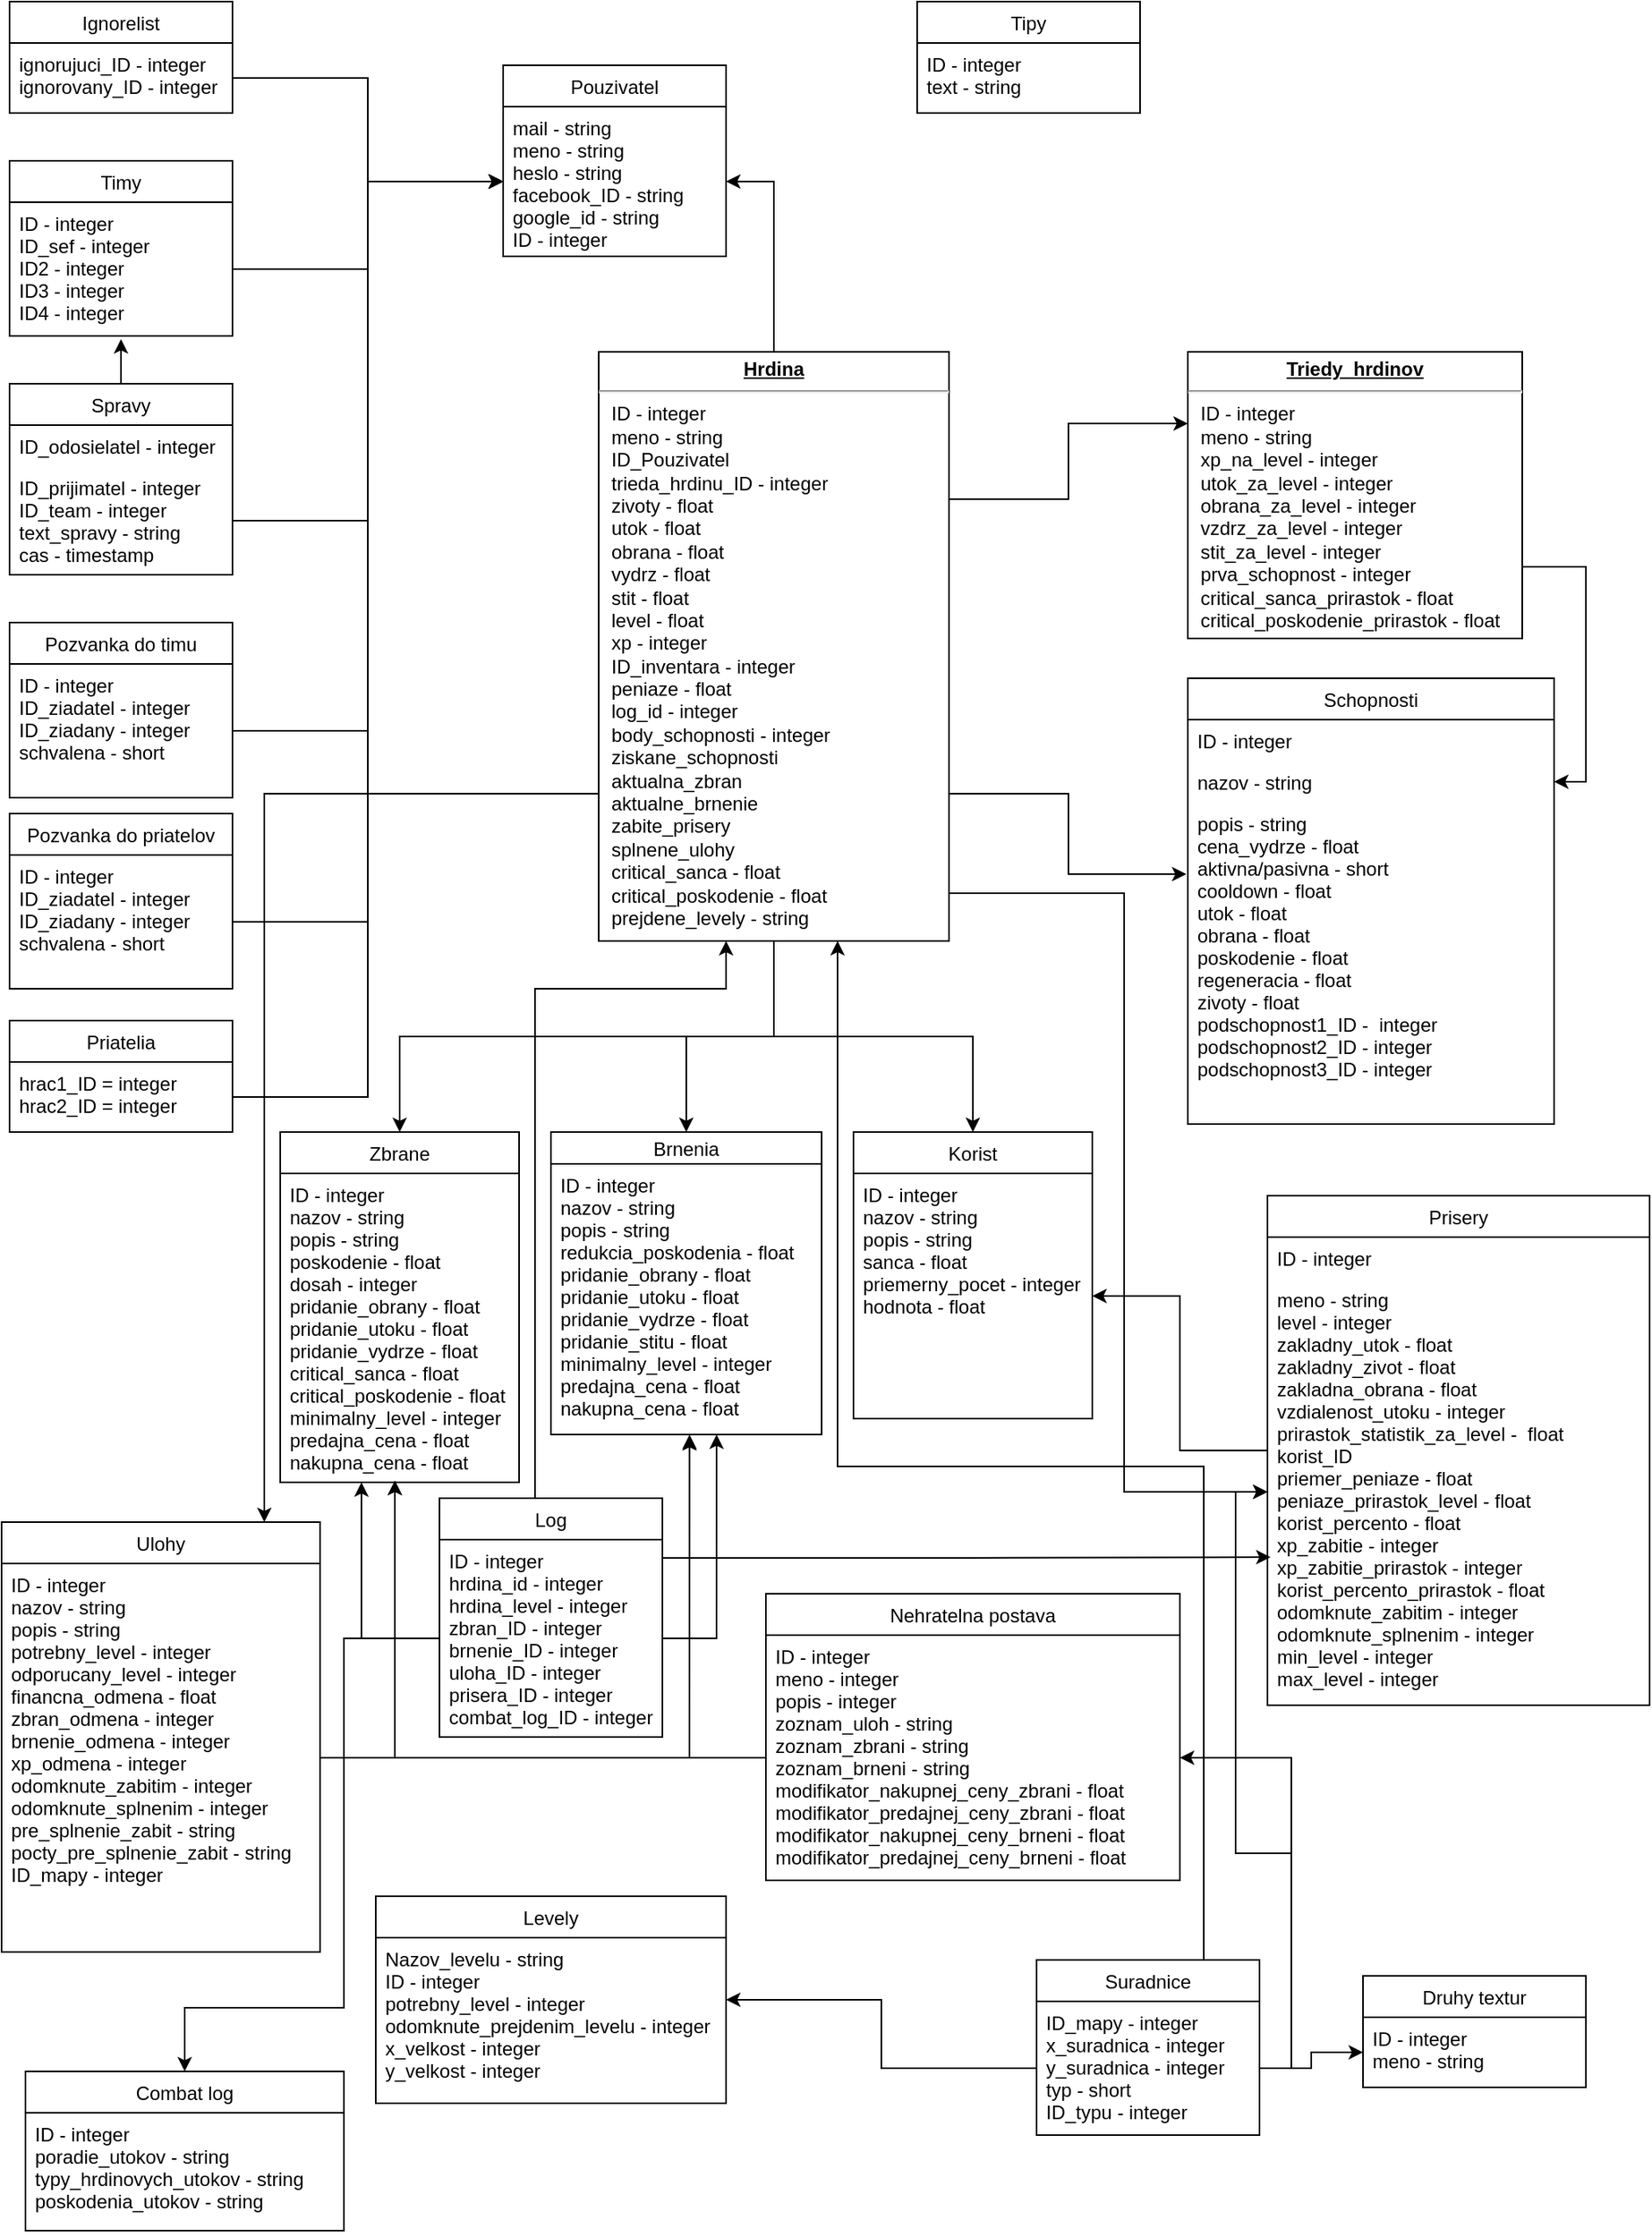 <mxfile version="14.6.0" type="device"><diagram name="Page-1" id="a7904f86-f2b4-8e86-fa97-74104820619b"><mxGraphModel dx="1422" dy="1613" grid="1" gridSize="10" guides="1" tooltips="1" connect="1" arrows="1" fold="1" page="1" pageScale="1" pageWidth="1100" pageHeight="850" background="#ffffff" math="0" shadow="0"><root><mxCell id="0"/><mxCell id="1" parent="0"/><mxCell id="cBdZ77Z63WcLvbUeJsqt-25" style="edgeStyle=orthogonalEdgeStyle;rounded=0;orthogonalLoop=1;jettySize=auto;html=1;exitX=1;exitY=0.75;exitDx=0;exitDy=0;entryX=1;entryY=0.5;entryDx=0;entryDy=0;" edge="1" parent="1" source="24794b860abc3c2d-22" target="AZQkYkP0Tyv_SYuR7T4m-23"><mxGeometry relative="1" as="geometry"/></mxCell><mxCell id="24794b860abc3c2d-22" value="&lt;p style=&quot;margin: 0px ; margin-top: 4px ; text-align: center ; text-decoration: underline&quot;&gt;&lt;b&gt;Triedy_hrdinov&lt;/b&gt;&lt;/p&gt;&lt;hr&gt;&lt;p style=&quot;margin: 0px ; margin-left: 8px&quot;&gt;ID - integer&lt;/p&gt;&lt;p style=&quot;margin: 0px ; margin-left: 8px&quot;&gt;meno - string&lt;/p&gt;&lt;p style=&quot;margin: 0px ; margin-left: 8px&quot;&gt;xp_na_level - integer&lt;/p&gt;&lt;p style=&quot;margin: 0px ; margin-left: 8px&quot;&gt;utok_za_level - integer&lt;/p&gt;&lt;p style=&quot;margin: 0px ; margin-left: 8px&quot;&gt;obrana_za_level - integer&lt;/p&gt;&lt;p style=&quot;margin: 0px ; margin-left: 8px&quot;&gt;vzdrz_za_level - integer&lt;/p&gt;&lt;p style=&quot;margin: 0px ; margin-left: 8px&quot;&gt;stit_za_level - integer&lt;/p&gt;&lt;p style=&quot;margin: 0px ; margin-left: 8px&quot;&gt;prva_schopnost - integer&lt;/p&gt;&lt;p style=&quot;margin: 0px ; margin-left: 8px&quot;&gt;critical_sanca_prirastok - float&lt;/p&gt;&lt;p style=&quot;margin: 0px ; margin-left: 8px&quot;&gt;critical_poskodenie_prirastok - float&lt;br&gt;&lt;/p&gt;" style="verticalAlign=top;align=left;overflow=fill;fontSize=12;fontFamily=Helvetica;html=1;rounded=0;shadow=0;comic=0;labelBackgroundColor=none;strokeWidth=1" parent="1" vertex="1"><mxGeometry x="760" width="210" height="180" as="geometry"/></mxCell><mxCell id="cBdZ77Z63WcLvbUeJsqt-4" style="edgeStyle=orthogonalEdgeStyle;rounded=0;orthogonalLoop=1;jettySize=auto;html=1;exitX=0.5;exitY=0;exitDx=0;exitDy=0;" edge="1" parent="1" source="24794b860abc3c2d-29" target="AZQkYkP0Tyv_SYuR7T4m-10"><mxGeometry relative="1" as="geometry"/></mxCell><mxCell id="cBdZ77Z63WcLvbUeJsqt-23" style="edgeStyle=orthogonalEdgeStyle;rounded=0;orthogonalLoop=1;jettySize=auto;html=1;exitX=1;exitY=0.25;exitDx=0;exitDy=0;entryX=0;entryY=0.25;entryDx=0;entryDy=0;" edge="1" parent="1" source="24794b860abc3c2d-29" target="24794b860abc3c2d-22"><mxGeometry relative="1" as="geometry"/></mxCell><mxCell id="cBdZ77Z63WcLvbUeJsqt-26" style="edgeStyle=orthogonalEdgeStyle;rounded=0;orthogonalLoop=1;jettySize=auto;html=1;exitX=1;exitY=0.75;exitDx=0;exitDy=0;entryX=-0.004;entryY=0.223;entryDx=0;entryDy=0;entryPerimeter=0;" edge="1" parent="1" source="24794b860abc3c2d-29" target="AZQkYkP0Tyv_SYuR7T4m-24"><mxGeometry relative="1" as="geometry"/></mxCell><mxCell id="cBdZ77Z63WcLvbUeJsqt-30" style="edgeStyle=orthogonalEdgeStyle;rounded=0;orthogonalLoop=1;jettySize=auto;html=1;exitX=0.5;exitY=1;exitDx=0;exitDy=0;entryX=0.5;entryY=0;entryDx=0;entryDy=0;" edge="1" parent="1" source="24794b860abc3c2d-29" target="AZQkYkP0Tyv_SYuR7T4m-29"><mxGeometry relative="1" as="geometry"/></mxCell><mxCell id="cBdZ77Z63WcLvbUeJsqt-31" style="edgeStyle=orthogonalEdgeStyle;rounded=0;orthogonalLoop=1;jettySize=auto;html=1;exitX=0.5;exitY=1;exitDx=0;exitDy=0;" edge="1" parent="1" source="24794b860abc3c2d-29" target="AZQkYkP0Tyv_SYuR7T4m-41"><mxGeometry relative="1" as="geometry"/></mxCell><mxCell id="cBdZ77Z63WcLvbUeJsqt-32" style="edgeStyle=orthogonalEdgeStyle;rounded=0;orthogonalLoop=1;jettySize=auto;html=1;exitX=0.5;exitY=1;exitDx=0;exitDy=0;entryX=0.5;entryY=0;entryDx=0;entryDy=0;" edge="1" parent="1" source="24794b860abc3c2d-29" target="AZQkYkP0Tyv_SYuR7T4m-45"><mxGeometry relative="1" as="geometry"/></mxCell><mxCell id="cBdZ77Z63WcLvbUeJsqt-33" style="edgeStyle=orthogonalEdgeStyle;rounded=0;orthogonalLoop=1;jettySize=auto;html=1;exitX=1;exitY=1;exitDx=0;exitDy=0;" edge="1" parent="1" source="24794b860abc3c2d-29" target="AZQkYkP0Tyv_SYuR7T4m-27"><mxGeometry relative="1" as="geometry"><Array as="points"><mxPoint x="610" y="340"/><mxPoint x="720" y="340"/><mxPoint x="720" y="716"/></Array></mxGeometry></mxCell><mxCell id="cBdZ77Z63WcLvbUeJsqt-43" style="edgeStyle=orthogonalEdgeStyle;rounded=0;orthogonalLoop=1;jettySize=auto;html=1;exitX=0;exitY=0.75;exitDx=0;exitDy=0;" edge="1" parent="1" source="24794b860abc3c2d-29" target="AZQkYkP0Tyv_SYuR7T4m-37"><mxGeometry relative="1" as="geometry"><Array as="points"><mxPoint x="180" y="278"/></Array></mxGeometry></mxCell><mxCell id="24794b860abc3c2d-29" value="&lt;p style=&quot;margin: 0px ; margin-top: 4px ; text-align: center ; text-decoration: underline&quot;&gt;&lt;b&gt;Hrdina&lt;/b&gt;&lt;/p&gt;&lt;hr&gt;&lt;p style=&quot;margin: 0px ; margin-left: 8px&quot;&gt;ID - integer&amp;nbsp;&lt;/p&gt;&lt;p style=&quot;margin: 0px ; margin-left: 8px&quot;&gt;meno - string&lt;/p&gt;&lt;p style=&quot;margin: 0px ; margin-left: 8px&quot;&gt;ID_Pouzivatel&lt;/p&gt;&lt;p style=&quot;margin: 0px ; margin-left: 8px&quot;&gt;trieda_hrdinu_ID - integer&lt;/p&gt;&lt;p style=&quot;margin: 0px ; margin-left: 8px&quot;&gt;zivoty - float&lt;/p&gt;&lt;p style=&quot;margin: 0px ; margin-left: 8px&quot;&gt;utok - float&lt;/p&gt;&lt;p style=&quot;margin: 0px ; margin-left: 8px&quot;&gt;obrana - float&lt;/p&gt;&lt;p style=&quot;margin: 0px ; margin-left: 8px&quot;&gt;vydrz - float&lt;/p&gt;&lt;p style=&quot;margin: 0px ; margin-left: 8px&quot;&gt;stit - float&lt;/p&gt;&lt;p style=&quot;margin: 0px ; margin-left: 8px&quot;&gt;level - float&lt;/p&gt;&lt;p style=&quot;margin: 0px ; margin-left: 8px&quot;&gt;xp - integer&lt;/p&gt;&lt;p style=&quot;margin: 0px ; margin-left: 8px&quot;&gt;ID_inventara - integer&lt;/p&gt;&lt;p style=&quot;margin: 0px ; margin-left: 8px&quot;&gt;peniaze - float&lt;/p&gt;&lt;p style=&quot;margin: 0px ; margin-left: 8px&quot;&gt;&lt;span&gt;log_id - integer&lt;/span&gt;&lt;/p&gt;&lt;p style=&quot;margin: 0px ; margin-left: 8px&quot;&gt;&lt;span&gt;body_schopnosti - integer&lt;/span&gt;&lt;/p&gt;&lt;p style=&quot;margin: 0px ; margin-left: 8px&quot;&gt;&lt;span&gt;ziskane_schopnosti&lt;/span&gt;&lt;/p&gt;&lt;p style=&quot;margin: 0px ; margin-left: 8px&quot;&gt;&lt;span&gt;aktualna_zbran&lt;/span&gt;&lt;/p&gt;&lt;p style=&quot;margin: 0px ; margin-left: 8px&quot;&gt;&lt;span&gt;aktualne_brnenie&lt;/span&gt;&lt;/p&gt;&lt;p style=&quot;margin: 0px ; margin-left: 8px&quot;&gt;&lt;span&gt;zabite_prisery&lt;br&gt;&lt;/span&gt;&lt;/p&gt;&lt;p style=&quot;margin: 0px ; margin-left: 8px&quot;&gt;splnene_ulohy&lt;br&gt;&lt;/p&gt;&lt;p style=&quot;margin: 0px ; margin-left: 8px&quot;&gt;critical_sanca - float&lt;/p&gt;&lt;p style=&quot;margin: 0px ; margin-left: 8px&quot;&gt;critical_poskodenie - float&lt;/p&gt;&lt;p style=&quot;margin: 0px ; margin-left: 8px&quot;&gt;prejdene_levely - string&lt;/p&gt;&lt;p style=&quot;margin: 0px ; margin-left: 8px&quot;&gt;&lt;br&gt;&lt;/p&gt;" style="verticalAlign=top;align=left;overflow=fill;fontSize=12;fontFamily=Helvetica;html=1;rounded=0;shadow=0;comic=0;labelBackgroundColor=none;strokeWidth=1" parent="1" vertex="1"><mxGeometry x="390" width="220" height="370" as="geometry"/></mxCell><mxCell id="AZQkYkP0Tyv_SYuR7T4m-9" value="Pouzivatel" style="swimlane;fontStyle=0;childLayout=stackLayout;horizontal=1;startSize=26;fillColor=none;horizontalStack=0;resizeParent=1;resizeParentMax=0;resizeLast=0;collapsible=1;marginBottom=0;" parent="1" vertex="1"><mxGeometry x="330" y="-180" width="140" height="120" as="geometry"><mxRectangle x="870" y="40" width="90" height="26" as="alternateBounds"/></mxGeometry></mxCell><mxCell id="AZQkYkP0Tyv_SYuR7T4m-10" value="mail - string&#xA;meno - string &#xA;heslo - string&#xA;facebook_ID - string&#xA;google_id - string&#xA;ID - integer&#xA;&#xA;" style="text;strokeColor=none;fillColor=none;align=left;verticalAlign=top;spacingLeft=4;spacingRight=4;overflow=hidden;rotatable=0;points=[[0,0.5],[1,0.5]];portConstraint=eastwest;" parent="AZQkYkP0Tyv_SYuR7T4m-9" vertex="1"><mxGeometry y="26" width="140" height="94" as="geometry"/></mxCell><mxCell id="AZQkYkP0Tyv_SYuR7T4m-17" value="Priatelia" style="swimlane;fontStyle=0;childLayout=stackLayout;horizontal=1;startSize=26;fillColor=none;horizontalStack=0;resizeParent=1;resizeParentMax=0;resizeLast=0;collapsible=1;marginBottom=0;" parent="1" vertex="1"><mxGeometry x="20" y="420" width="140" height="70" as="geometry"/></mxCell><mxCell id="AZQkYkP0Tyv_SYuR7T4m-18" value="hrac1_ID = integer&#xA;hrac2_ID = integer" style="text;strokeColor=none;fillColor=none;align=left;verticalAlign=top;spacingLeft=4;spacingRight=4;overflow=hidden;rotatable=0;points=[[0,0.5],[1,0.5]];portConstraint=eastwest;" parent="AZQkYkP0Tyv_SYuR7T4m-17" vertex="1"><mxGeometry y="26" width="140" height="44" as="geometry"/></mxCell><mxCell id="AZQkYkP0Tyv_SYuR7T4m-21" value="Schopnosti" style="swimlane;fontStyle=0;childLayout=stackLayout;horizontal=1;startSize=26;fillColor=none;horizontalStack=0;resizeParent=1;resizeParentMax=0;resizeLast=0;collapsible=1;marginBottom=0;" parent="1" vertex="1"><mxGeometry x="760" y="205" width="230" height="280" as="geometry"/></mxCell><mxCell id="AZQkYkP0Tyv_SYuR7T4m-22" value="ID - integer" style="text;strokeColor=none;fillColor=none;align=left;verticalAlign=top;spacingLeft=4;spacingRight=4;overflow=hidden;rotatable=0;points=[[0,0.5],[1,0.5]];portConstraint=eastwest;" parent="AZQkYkP0Tyv_SYuR7T4m-21" vertex="1"><mxGeometry y="26" width="230" height="26" as="geometry"/></mxCell><mxCell id="AZQkYkP0Tyv_SYuR7T4m-23" value="nazov - string" style="text;strokeColor=none;fillColor=none;align=left;verticalAlign=top;spacingLeft=4;spacingRight=4;overflow=hidden;rotatable=0;points=[[0,0.5],[1,0.5]];portConstraint=eastwest;" parent="AZQkYkP0Tyv_SYuR7T4m-21" vertex="1"><mxGeometry y="52" width="230" height="26" as="geometry"/></mxCell><mxCell id="AZQkYkP0Tyv_SYuR7T4m-24" value="popis - string&#xA;cena_vydrze - float&#xA;aktivna/pasivna - short&#xA;cooldown - float&#xA;utok - float&#xA;obrana - float&#xA;poskodenie - float&#xA;regeneracia - float&#xA;zivoty - float &#xA;podschopnost1_ID -  integer&#xA;podschopnost2_ID - integer&#xA;podschopnost3_ID - integer&#xA;&#xA;" style="text;strokeColor=none;fillColor=none;align=left;verticalAlign=top;spacingLeft=4;spacingRight=4;overflow=hidden;rotatable=0;points=[[0,0.5],[1,0.5]];portConstraint=eastwest;" parent="AZQkYkP0Tyv_SYuR7T4m-21" vertex="1"><mxGeometry y="78" width="230" height="202" as="geometry"/></mxCell><mxCell id="AZQkYkP0Tyv_SYuR7T4m-25" value="Prisery" style="swimlane;fontStyle=0;childLayout=stackLayout;horizontal=1;startSize=26;fillColor=none;horizontalStack=0;resizeParent=1;resizeParentMax=0;resizeLast=0;collapsible=1;marginBottom=0;" parent="1" vertex="1"><mxGeometry x="810" y="530" width="240" height="320" as="geometry"/></mxCell><mxCell id="AZQkYkP0Tyv_SYuR7T4m-26" value="ID - integer" style="text;strokeColor=none;fillColor=none;align=left;verticalAlign=top;spacingLeft=4;spacingRight=4;overflow=hidden;rotatable=0;points=[[0,0.5],[1,0.5]];portConstraint=eastwest;" parent="AZQkYkP0Tyv_SYuR7T4m-25" vertex="1"><mxGeometry y="26" width="240" height="26" as="geometry"/></mxCell><mxCell id="AZQkYkP0Tyv_SYuR7T4m-27" value="meno - string &#xA;level - integer&#xA;zakladny_utok - float&#xA;zakladny_zivot - float&#xA;zakladna_obrana - float&#xA;vzdialenost_utoku - integer&#xA;prirastok_statistik_za_level -  float&#xA;korist_ID&#xA;priemer_peniaze - float&#xA;peniaze_prirastok_level - float&#xA;korist_percento - float &#xA;xp_zabitie - integer&#xA;xp_zabitie_prirastok - integer&#xA;korist_percento_prirastok - float&#xA;odomknute_zabitim - integer&#xA;odomknute_splnenim - integer&#xA;min_level - integer&#xA;max_level - integer&#xA;&#xA;" style="text;strokeColor=none;fillColor=none;align=left;verticalAlign=top;spacingLeft=4;spacingRight=4;overflow=hidden;rotatable=0;points=[[0,0.5],[1,0.5]];portConstraint=eastwest;" parent="AZQkYkP0Tyv_SYuR7T4m-25" vertex="1"><mxGeometry y="52" width="240" height="268" as="geometry"/></mxCell><mxCell id="AZQkYkP0Tyv_SYuR7T4m-29" value="Korist" style="swimlane;fontStyle=0;childLayout=stackLayout;horizontal=1;startSize=26;fillColor=none;horizontalStack=0;resizeParent=1;resizeParentMax=0;resizeLast=0;collapsible=1;marginBottom=0;" parent="1" vertex="1"><mxGeometry x="550" y="490" width="150" height="180" as="geometry"/></mxCell><mxCell id="AZQkYkP0Tyv_SYuR7T4m-30" value="ID - integer&#xA;nazov - string&#xA;popis - string &#xA;sanca - float &#xA;priemerny_pocet - integer&#xA;hodnota - float" style="text;strokeColor=none;fillColor=none;align=left;verticalAlign=top;spacingLeft=4;spacingRight=4;overflow=hidden;rotatable=0;points=[[0,0.5],[1,0.5]];portConstraint=eastwest;" parent="AZQkYkP0Tyv_SYuR7T4m-29" vertex="1"><mxGeometry y="26" width="150" height="154" as="geometry"/></mxCell><mxCell id="AZQkYkP0Tyv_SYuR7T4m-33" value="Ignorelist" style="swimlane;fontStyle=0;childLayout=stackLayout;horizontal=1;startSize=26;fillColor=none;horizontalStack=0;resizeParent=1;resizeParentMax=0;resizeLast=0;collapsible=1;marginBottom=0;" parent="1" vertex="1"><mxGeometry x="20" y="-220" width="140" height="70" as="geometry"/></mxCell><mxCell id="AZQkYkP0Tyv_SYuR7T4m-34" value="ignorujuci_ID - integer&#xA;ignorovany_ID - integer" style="text;strokeColor=none;fillColor=none;align=left;verticalAlign=top;spacingLeft=4;spacingRight=4;overflow=hidden;rotatable=0;points=[[0,0.5],[1,0.5]];portConstraint=eastwest;" parent="AZQkYkP0Tyv_SYuR7T4m-33" vertex="1"><mxGeometry y="26" width="140" height="44" as="geometry"/></mxCell><mxCell id="AZQkYkP0Tyv_SYuR7T4m-37" value="Ulohy" style="swimlane;fontStyle=0;childLayout=stackLayout;horizontal=1;startSize=26;fillColor=none;horizontalStack=0;resizeParent=1;resizeParentMax=0;resizeLast=0;collapsible=1;marginBottom=0;" parent="1" vertex="1"><mxGeometry x="15" y="735" width="200" height="270" as="geometry"/></mxCell><mxCell id="AZQkYkP0Tyv_SYuR7T4m-38" value="ID - integer&#xA;nazov - string&#xA;popis - string&#xA;potrebny_level - integer&#xA;odporucany_level - integer&#xA;financna_odmena - float&#xA;zbran_odmena - integer&#xA;brnenie_odmena - integer&#xA;xp_odmena - integer&#xA;odomknute_zabitim - integer&#xA;odomknute_splnenim - integer&#xA;pre_splnenie_zabit - string&#xA;pocty_pre_splnenie_zabit - string&#xA;ID_mapy - integer&#xA;&#xA;" style="text;strokeColor=none;fillColor=none;align=left;verticalAlign=top;spacingLeft=4;spacingRight=4;overflow=hidden;rotatable=0;points=[[0,0.5],[1,0.5]];portConstraint=eastwest;" parent="AZQkYkP0Tyv_SYuR7T4m-37" vertex="1"><mxGeometry y="26" width="200" height="244" as="geometry"/></mxCell><mxCell id="AZQkYkP0Tyv_SYuR7T4m-41" value="Brnenia" style="swimlane;fontStyle=0;childLayout=stackLayout;horizontal=1;startSize=20;fillColor=none;horizontalStack=0;resizeParent=1;resizeParentMax=0;resizeLast=0;collapsible=1;marginBottom=0;" parent="1" vertex="1"><mxGeometry x="360" y="490" width="170" height="190" as="geometry"/></mxCell><mxCell id="AZQkYkP0Tyv_SYuR7T4m-44" value="ID - integer&#xA;nazov - string&#xA;popis - string&#xA;redukcia_poskodenia - float&#xA;pridanie_obrany - float&#xA;pridanie_utoku - float&#xA;pridanie_vydrze - float&#xA;pridanie_stitu - float&#xA;minimalny_level - integer&#xA;predajna_cena - float&#xA;nakupna_cena - float" style="text;strokeColor=none;fillColor=none;align=left;verticalAlign=top;spacingLeft=4;spacingRight=4;overflow=hidden;rotatable=0;points=[[0,0.5],[1,0.5]];portConstraint=eastwest;" parent="AZQkYkP0Tyv_SYuR7T4m-41" vertex="1"><mxGeometry y="20" width="170" height="170" as="geometry"/></mxCell><mxCell id="AZQkYkP0Tyv_SYuR7T4m-45" value="Zbrane" style="swimlane;fontStyle=0;childLayout=stackLayout;horizontal=1;startSize=26;fillColor=none;horizontalStack=0;resizeParent=1;resizeParentMax=0;resizeLast=0;collapsible=1;marginBottom=0;" parent="1" vertex="1"><mxGeometry x="190" y="490" width="150" height="220" as="geometry"/></mxCell><mxCell id="AZQkYkP0Tyv_SYuR7T4m-46" value="ID - integer&#xA;nazov - string&#xA;popis - string&#xA;poskodenie - float&#xA;dosah - integer&#xA;pridanie_obrany - float&#xA;pridanie_utoku - float&#xA;pridanie_vydrze - float&#xA;critical_sanca - float&#xA;critical_poskodenie - float&#xA;minimalny_level - integer&#xA;predajna_cena - float&#xA;nakupna_cena - float" style="text;strokeColor=none;fillColor=none;align=left;verticalAlign=top;spacingLeft=4;spacingRight=4;overflow=hidden;rotatable=0;points=[[0,0.5],[1,0.5]];portConstraint=eastwest;" parent="AZQkYkP0Tyv_SYuR7T4m-45" vertex="1"><mxGeometry y="26" width="150" height="194" as="geometry"/></mxCell><mxCell id="AZQkYkP0Tyv_SYuR7T4m-49" value="Timy" style="swimlane;fontStyle=0;childLayout=stackLayout;horizontal=1;startSize=26;fillColor=none;horizontalStack=0;resizeParent=1;resizeParentMax=0;resizeLast=0;collapsible=1;marginBottom=0;" parent="1" vertex="1"><mxGeometry x="20" y="-120" width="140" height="110" as="geometry"/></mxCell><mxCell id="AZQkYkP0Tyv_SYuR7T4m-50" value="ID - integer&#xA;ID_sef - integer&#xA;ID2 - integer&#xA;ID3 - integer&#xA;ID4 - integer" style="text;strokeColor=none;fillColor=none;align=left;verticalAlign=top;spacingLeft=4;spacingRight=4;overflow=hidden;rotatable=0;points=[[0,0.5],[1,0.5]];portConstraint=eastwest;" parent="AZQkYkP0Tyv_SYuR7T4m-49" vertex="1"><mxGeometry y="26" width="140" height="84" as="geometry"/></mxCell><mxCell id="cBdZ77Z63WcLvbUeJsqt-54" style="edgeStyle=orthogonalEdgeStyle;rounded=0;orthogonalLoop=1;jettySize=auto;html=1;exitX=0.5;exitY=0;exitDx=0;exitDy=0;entryX=0.5;entryY=1.024;entryDx=0;entryDy=0;entryPerimeter=0;" edge="1" parent="1" source="AZQkYkP0Tyv_SYuR7T4m-53" target="AZQkYkP0Tyv_SYuR7T4m-50"><mxGeometry relative="1" as="geometry"/></mxCell><mxCell id="AZQkYkP0Tyv_SYuR7T4m-53" value="Spravy" style="swimlane;fontStyle=0;childLayout=stackLayout;horizontal=1;startSize=26;fillColor=none;horizontalStack=0;resizeParent=1;resizeParentMax=0;resizeLast=0;collapsible=1;marginBottom=0;" parent="1" vertex="1"><mxGeometry x="20" y="20" width="140" height="120" as="geometry"/></mxCell><mxCell id="AZQkYkP0Tyv_SYuR7T4m-54" value="ID_odosielatel - integer" style="text;strokeColor=none;fillColor=none;align=left;verticalAlign=top;spacingLeft=4;spacingRight=4;overflow=hidden;rotatable=0;points=[[0,0.5],[1,0.5]];portConstraint=eastwest;" parent="AZQkYkP0Tyv_SYuR7T4m-53" vertex="1"><mxGeometry y="26" width="140" height="26" as="geometry"/></mxCell><mxCell id="AZQkYkP0Tyv_SYuR7T4m-55" value="ID_prijimatel - integer&#xA;ID_team - integer&#xA;text_spravy - string&#xA;cas - timestamp&#xA;&#xA;" style="text;strokeColor=none;fillColor=none;align=left;verticalAlign=top;spacingLeft=4;spacingRight=4;overflow=hidden;rotatable=0;points=[[0,0.5],[1,0.5]];portConstraint=eastwest;" parent="AZQkYkP0Tyv_SYuR7T4m-53" vertex="1"><mxGeometry y="52" width="140" height="68" as="geometry"/></mxCell><mxCell id="AZQkYkP0Tyv_SYuR7T4m-57" value="Tipy" style="swimlane;fontStyle=0;childLayout=stackLayout;horizontal=1;startSize=26;fillColor=none;horizontalStack=0;resizeParent=1;resizeParentMax=0;resizeLast=0;collapsible=1;marginBottom=0;" parent="1" vertex="1"><mxGeometry x="590" y="-220" width="140" height="70" as="geometry"/></mxCell><mxCell id="AZQkYkP0Tyv_SYuR7T4m-58" value="ID - integer&#xA;text - string" style="text;strokeColor=none;fillColor=none;align=left;verticalAlign=top;spacingLeft=4;spacingRight=4;overflow=hidden;rotatable=0;points=[[0,0.5],[1,0.5]];portConstraint=eastwest;" parent="AZQkYkP0Tyv_SYuR7T4m-57" vertex="1"><mxGeometry y="26" width="140" height="44" as="geometry"/></mxCell><mxCell id="AZQkYkP0Tyv_SYuR7T4m-61" value="Levely" style="swimlane;fontStyle=0;childLayout=stackLayout;horizontal=1;startSize=26;fillColor=none;horizontalStack=0;resizeParent=1;resizeParentMax=0;resizeLast=0;collapsible=1;marginBottom=0;" parent="1" vertex="1"><mxGeometry x="250" y="970" width="220" height="130" as="geometry"/></mxCell><mxCell id="AZQkYkP0Tyv_SYuR7T4m-64" value="Nazov_levelu - string&#xA;ID - integer&#xA;potrebny_level - integer&#xA;odomknute_prejdenim_levelu - integer&#xA;x_velkost - integer&#xA;y_velkost - integer" style="text;strokeColor=none;fillColor=none;align=left;verticalAlign=top;spacingLeft=4;spacingRight=4;overflow=hidden;rotatable=0;points=[[0,0.5],[1,0.5]];portConstraint=eastwest;" parent="AZQkYkP0Tyv_SYuR7T4m-61" vertex="1"><mxGeometry y="26" width="220" height="104" as="geometry"/></mxCell><mxCell id="cBdZ77Z63WcLvbUeJsqt-48" style="edgeStyle=orthogonalEdgeStyle;rounded=0;orthogonalLoop=1;jettySize=auto;html=1;exitX=0.5;exitY=0;exitDx=0;exitDy=0;" edge="1" parent="1" source="AZQkYkP0Tyv_SYuR7T4m-65" target="24794b860abc3c2d-29"><mxGeometry relative="1" as="geometry"><Array as="points"><mxPoint x="770" y="1010"/><mxPoint x="770" y="700"/><mxPoint x="540" y="700"/></Array></mxGeometry></mxCell><mxCell id="AZQkYkP0Tyv_SYuR7T4m-65" value="Suradnice" style="swimlane;fontStyle=0;childLayout=stackLayout;horizontal=1;startSize=26;fillColor=none;horizontalStack=0;resizeParent=1;resizeParentMax=0;resizeLast=0;collapsible=1;marginBottom=0;" parent="1" vertex="1"><mxGeometry x="665" y="1010" width="140" height="110" as="geometry"/></mxCell><mxCell id="AZQkYkP0Tyv_SYuR7T4m-68" value="ID_mapy - integer&#xA;x_suradnica - integer&#xA;y_suradnica - integer&#xA;typ - short&#xA;ID_typu - integer" style="text;strokeColor=none;fillColor=none;align=left;verticalAlign=top;spacingLeft=4;spacingRight=4;overflow=hidden;rotatable=0;points=[[0,0.5],[1,0.5]];portConstraint=eastwest;" parent="AZQkYkP0Tyv_SYuR7T4m-65" vertex="1"><mxGeometry y="26" width="140" height="84" as="geometry"/></mxCell><mxCell id="AZQkYkP0Tyv_SYuR7T4m-69" value="Nehratelna postava" style="swimlane;fontStyle=0;childLayout=stackLayout;horizontal=1;startSize=26;fillColor=none;horizontalStack=0;resizeParent=1;resizeParentMax=0;resizeLast=0;collapsible=1;marginBottom=0;" parent="1" vertex="1"><mxGeometry x="495" y="780" width="260" height="180" as="geometry"/></mxCell><mxCell id="AZQkYkP0Tyv_SYuR7T4m-72" value="ID - integer&#xA;meno - integer&#xA;popis - integer&#xA;zoznam_uloh - string&#xA;zoznam_zbrani - string&#xA;zoznam_brneni - string&#xA;modifikator_nakupnej_ceny_zbrani - float&#xA;modifikator_predajnej_ceny_zbrani - float&#xA;modifikator_nakupnej_ceny_brneni - float&#xA;modifikator_predajnej_ceny_brneni - float" style="text;strokeColor=none;fillColor=none;align=left;verticalAlign=top;spacingLeft=4;spacingRight=4;overflow=hidden;rotatable=0;points=[[0,0.5],[1,0.5]];portConstraint=eastwest;" parent="AZQkYkP0Tyv_SYuR7T4m-69" vertex="1"><mxGeometry y="26" width="260" height="154" as="geometry"/></mxCell><mxCell id="cBdZ77Z63WcLvbUeJsqt-51" style="edgeStyle=orthogonalEdgeStyle;rounded=0;orthogonalLoop=1;jettySize=auto;html=1;exitX=1;exitY=0.25;exitDx=0;exitDy=0;entryX=0.008;entryY=0.653;entryDx=0;entryDy=0;entryPerimeter=0;" edge="1" parent="1" source="AZQkYkP0Tyv_SYuR7T4m-77" target="AZQkYkP0Tyv_SYuR7T4m-27"><mxGeometry relative="1" as="geometry"/></mxCell><mxCell id="cBdZ77Z63WcLvbUeJsqt-52" style="edgeStyle=orthogonalEdgeStyle;rounded=0;orthogonalLoop=1;jettySize=auto;html=1;exitX=0.5;exitY=0;exitDx=0;exitDy=0;" edge="1" parent="1" source="AZQkYkP0Tyv_SYuR7T4m-77"><mxGeometry relative="1" as="geometry"><mxPoint x="470" y="370" as="targetPoint"/><Array as="points"><mxPoint x="350" y="720"/><mxPoint x="350" y="400"/><mxPoint x="470" y="400"/><mxPoint x="470" y="370"/></Array></mxGeometry></mxCell><mxCell id="AZQkYkP0Tyv_SYuR7T4m-77" value="Log" style="swimlane;fontStyle=0;childLayout=stackLayout;horizontal=1;startSize=26;fillColor=none;horizontalStack=0;resizeParent=1;resizeParentMax=0;resizeLast=0;collapsible=1;marginBottom=0;" parent="1" vertex="1"><mxGeometry x="290" y="720" width="140" height="150" as="geometry"/></mxCell><mxCell id="AZQkYkP0Tyv_SYuR7T4m-78" value="ID - integer&#xA;hrdina_id - integer&#xA;hrdina_level - integer&#xA;zbran_ID - integer&#xA;brnenie_ID - integer&#xA;uloha_ID - integer&#xA;prisera_ID - integer&#xA;combat_log_ID - integer" style="text;strokeColor=none;fillColor=none;align=left;verticalAlign=top;spacingLeft=4;spacingRight=4;overflow=hidden;rotatable=0;points=[[0,0.5],[1,0.5]];portConstraint=eastwest;" parent="AZQkYkP0Tyv_SYuR7T4m-77" vertex="1"><mxGeometry y="26" width="140" height="124" as="geometry"/></mxCell><mxCell id="AZQkYkP0Tyv_SYuR7T4m-81" value="Combat log" style="swimlane;fontStyle=0;childLayout=stackLayout;horizontal=1;startSize=26;fillColor=none;horizontalStack=0;resizeParent=1;resizeParentMax=0;resizeLast=0;collapsible=1;marginBottom=0;" parent="1" vertex="1"><mxGeometry x="30" y="1080" width="200" height="100" as="geometry"/></mxCell><mxCell id="AZQkYkP0Tyv_SYuR7T4m-84" value="ID - integer&#xA;poradie_utokov - string&#xA;typy_hrdinovych_utokov - string&#xA;poskodenia_utokov - string&#xA;" style="text;strokeColor=none;fillColor=none;align=left;verticalAlign=top;spacingLeft=4;spacingRight=4;overflow=hidden;rotatable=0;points=[[0,0.5],[1,0.5]];portConstraint=eastwest;" parent="AZQkYkP0Tyv_SYuR7T4m-81" vertex="1"><mxGeometry y="26" width="200" height="74" as="geometry"/></mxCell><mxCell id="AZQkYkP0Tyv_SYuR7T4m-85" value="Pozvanka do priatelov" style="swimlane;fontStyle=0;childLayout=stackLayout;horizontal=1;startSize=26;fillColor=none;horizontalStack=0;resizeParent=1;resizeParentMax=0;resizeLast=0;collapsible=1;marginBottom=0;" parent="1" vertex="1"><mxGeometry x="20" y="290" width="140" height="110" as="geometry"/></mxCell><mxCell id="AZQkYkP0Tyv_SYuR7T4m-87" value="ID - integer&#xA;ID_ziadatel - integer&#xA;ID_ziadany - integer&#xA;schvalena - short" style="text;strokeColor=none;fillColor=none;align=left;verticalAlign=top;spacingLeft=4;spacingRight=4;overflow=hidden;rotatable=0;points=[[0,0.5],[1,0.5]];portConstraint=eastwest;" parent="AZQkYkP0Tyv_SYuR7T4m-85" vertex="1"><mxGeometry y="26" width="140" height="84" as="geometry"/></mxCell><mxCell id="AZQkYkP0Tyv_SYuR7T4m-89" value="Pozvanka do timu" style="swimlane;fontStyle=0;childLayout=stackLayout;horizontal=1;startSize=26;fillColor=none;horizontalStack=0;resizeParent=1;resizeParentMax=0;resizeLast=0;collapsible=1;marginBottom=0;" parent="1" vertex="1"><mxGeometry x="20" y="170" width="140" height="110" as="geometry"/></mxCell><mxCell id="AZQkYkP0Tyv_SYuR7T4m-90" value="ID - integer&#xA;ID_ziadatel - integer&#xA;ID_ziadany - integer&#xA;schvalena - short" style="text;strokeColor=none;fillColor=none;align=left;verticalAlign=top;spacingLeft=4;spacingRight=4;overflow=hidden;rotatable=0;points=[[0,0.5],[1,0.5]];portConstraint=eastwest;" parent="AZQkYkP0Tyv_SYuR7T4m-89" vertex="1"><mxGeometry y="26" width="140" height="84" as="geometry"/></mxCell><mxCell id="AZQkYkP0Tyv_SYuR7T4m-91" value="Druhy textur" style="swimlane;fontStyle=0;childLayout=stackLayout;horizontal=1;startSize=26;fillColor=none;horizontalStack=0;resizeParent=1;resizeParentMax=0;resizeLast=0;collapsible=1;marginBottom=0;" parent="1" vertex="1"><mxGeometry x="870" y="1020" width="140" height="70" as="geometry"/></mxCell><mxCell id="AZQkYkP0Tyv_SYuR7T4m-94" value="ID - integer&#xA;meno - string&#xA;" style="text;strokeColor=none;fillColor=none;align=left;verticalAlign=top;spacingLeft=4;spacingRight=4;overflow=hidden;rotatable=0;points=[[0,0.5],[1,0.5]];portConstraint=eastwest;" parent="AZQkYkP0Tyv_SYuR7T4m-91" vertex="1"><mxGeometry y="26" width="140" height="44" as="geometry"/></mxCell><mxCell id="cBdZ77Z63WcLvbUeJsqt-16" style="edgeStyle=orthogonalEdgeStyle;rounded=0;orthogonalLoop=1;jettySize=auto;html=1;exitX=1;exitY=0.5;exitDx=0;exitDy=0;entryX=0;entryY=0.5;entryDx=0;entryDy=0;" edge="1" parent="1" source="AZQkYkP0Tyv_SYuR7T4m-34" target="AZQkYkP0Tyv_SYuR7T4m-10"><mxGeometry relative="1" as="geometry"/></mxCell><mxCell id="cBdZ77Z63WcLvbUeJsqt-17" style="edgeStyle=orthogonalEdgeStyle;rounded=0;orthogonalLoop=1;jettySize=auto;html=1;exitX=1;exitY=0.5;exitDx=0;exitDy=0;" edge="1" parent="1" source="AZQkYkP0Tyv_SYuR7T4m-50" target="AZQkYkP0Tyv_SYuR7T4m-10"><mxGeometry relative="1" as="geometry"/></mxCell><mxCell id="cBdZ77Z63WcLvbUeJsqt-18" style="edgeStyle=orthogonalEdgeStyle;rounded=0;orthogonalLoop=1;jettySize=auto;html=1;exitX=1;exitY=0.5;exitDx=0;exitDy=0;" edge="1" parent="1" source="AZQkYkP0Tyv_SYuR7T4m-55" target="AZQkYkP0Tyv_SYuR7T4m-10"><mxGeometry relative="1" as="geometry"/></mxCell><mxCell id="cBdZ77Z63WcLvbUeJsqt-19" style="edgeStyle=orthogonalEdgeStyle;rounded=0;orthogonalLoop=1;jettySize=auto;html=1;exitX=1;exitY=0.5;exitDx=0;exitDy=0;" edge="1" parent="1" source="AZQkYkP0Tyv_SYuR7T4m-90" target="AZQkYkP0Tyv_SYuR7T4m-10"><mxGeometry relative="1" as="geometry"/></mxCell><mxCell id="cBdZ77Z63WcLvbUeJsqt-20" style="edgeStyle=orthogonalEdgeStyle;rounded=0;orthogonalLoop=1;jettySize=auto;html=1;exitX=1;exitY=0.5;exitDx=0;exitDy=0;" edge="1" parent="1" source="AZQkYkP0Tyv_SYuR7T4m-87" target="AZQkYkP0Tyv_SYuR7T4m-10"><mxGeometry relative="1" as="geometry"/></mxCell><mxCell id="cBdZ77Z63WcLvbUeJsqt-21" style="edgeStyle=orthogonalEdgeStyle;rounded=0;orthogonalLoop=1;jettySize=auto;html=1;exitX=1;exitY=0.5;exitDx=0;exitDy=0;" edge="1" parent="1" source="AZQkYkP0Tyv_SYuR7T4m-18" target="AZQkYkP0Tyv_SYuR7T4m-10"><mxGeometry relative="1" as="geometry"/></mxCell><mxCell id="cBdZ77Z63WcLvbUeJsqt-35" style="edgeStyle=orthogonalEdgeStyle;rounded=0;orthogonalLoop=1;jettySize=auto;html=1;exitX=1;exitY=0.5;exitDx=0;exitDy=0;entryX=0.48;entryY=0.995;entryDx=0;entryDy=0;entryPerimeter=0;" edge="1" parent="1" source="AZQkYkP0Tyv_SYuR7T4m-38" target="AZQkYkP0Tyv_SYuR7T4m-46"><mxGeometry relative="1" as="geometry"/></mxCell><mxCell id="cBdZ77Z63WcLvbUeJsqt-36" style="edgeStyle=orthogonalEdgeStyle;rounded=0;orthogonalLoop=1;jettySize=auto;html=1;exitX=1;exitY=0.5;exitDx=0;exitDy=0;entryX=0.512;entryY=1.006;entryDx=0;entryDy=0;entryPerimeter=0;" edge="1" parent="1" source="AZQkYkP0Tyv_SYuR7T4m-38" target="AZQkYkP0Tyv_SYuR7T4m-44"><mxGeometry relative="1" as="geometry"/></mxCell><mxCell id="cBdZ77Z63WcLvbUeJsqt-37" style="edgeStyle=orthogonalEdgeStyle;rounded=0;orthogonalLoop=1;jettySize=auto;html=1;exitX=0;exitY=0.5;exitDx=0;exitDy=0;entryX=1;entryY=0.5;entryDx=0;entryDy=0;" edge="1" parent="1" source="AZQkYkP0Tyv_SYuR7T4m-27" target="AZQkYkP0Tyv_SYuR7T4m-30"><mxGeometry relative="1" as="geometry"><Array as="points"><mxPoint x="810" y="690"/><mxPoint x="755" y="690"/><mxPoint x="755" y="593"/></Array></mxGeometry></mxCell><mxCell id="cBdZ77Z63WcLvbUeJsqt-39" style="edgeStyle=orthogonalEdgeStyle;rounded=0;orthogonalLoop=1;jettySize=auto;html=1;exitX=0;exitY=0.5;exitDx=0;exitDy=0;entryX=0.512;entryY=1;entryDx=0;entryDy=0;entryPerimeter=0;" edge="1" parent="1" source="AZQkYkP0Tyv_SYuR7T4m-72" target="AZQkYkP0Tyv_SYuR7T4m-44"><mxGeometry relative="1" as="geometry"/></mxCell><mxCell id="cBdZ77Z63WcLvbUeJsqt-42" style="edgeStyle=orthogonalEdgeStyle;rounded=0;orthogonalLoop=1;jettySize=auto;html=1;exitX=0;exitY=0.5;exitDx=0;exitDy=0;entryX=0.48;entryY=0.995;entryDx=0;entryDy=0;entryPerimeter=0;" edge="1" parent="1" source="AZQkYkP0Tyv_SYuR7T4m-72" target="AZQkYkP0Tyv_SYuR7T4m-46"><mxGeometry relative="1" as="geometry"/></mxCell><mxCell id="cBdZ77Z63WcLvbUeJsqt-44" style="edgeStyle=orthogonalEdgeStyle;rounded=0;orthogonalLoop=1;jettySize=auto;html=1;exitX=1;exitY=0.5;exitDx=0;exitDy=0;entryX=0;entryY=0.5;entryDx=0;entryDy=0;" edge="1" parent="1" source="AZQkYkP0Tyv_SYuR7T4m-68" target="AZQkYkP0Tyv_SYuR7T4m-94"><mxGeometry relative="1" as="geometry"/></mxCell><mxCell id="cBdZ77Z63WcLvbUeJsqt-45" style="edgeStyle=orthogonalEdgeStyle;rounded=0;orthogonalLoop=1;jettySize=auto;html=1;exitX=1;exitY=0.5;exitDx=0;exitDy=0;" edge="1" parent="1" source="AZQkYkP0Tyv_SYuR7T4m-68" target="AZQkYkP0Tyv_SYuR7T4m-27"><mxGeometry relative="1" as="geometry"/></mxCell><mxCell id="cBdZ77Z63WcLvbUeJsqt-46" style="edgeStyle=orthogonalEdgeStyle;rounded=0;orthogonalLoop=1;jettySize=auto;html=1;exitX=1;exitY=0.5;exitDx=0;exitDy=0;" edge="1" parent="1" source="AZQkYkP0Tyv_SYuR7T4m-68" target="AZQkYkP0Tyv_SYuR7T4m-72"><mxGeometry relative="1" as="geometry"/></mxCell><mxCell id="cBdZ77Z63WcLvbUeJsqt-47" style="edgeStyle=orthogonalEdgeStyle;rounded=0;orthogonalLoop=1;jettySize=auto;html=1;exitX=0;exitY=0.5;exitDx=0;exitDy=0;entryX=1;entryY=0.5;entryDx=0;entryDy=0;" edge="1" parent="1" source="AZQkYkP0Tyv_SYuR7T4m-68" target="AZQkYkP0Tyv_SYuR7T4m-61"><mxGeometry relative="1" as="geometry"/></mxCell><mxCell id="cBdZ77Z63WcLvbUeJsqt-49" style="edgeStyle=orthogonalEdgeStyle;rounded=0;orthogonalLoop=1;jettySize=auto;html=1;exitX=1;exitY=0.5;exitDx=0;exitDy=0;entryX=0.612;entryY=1;entryDx=0;entryDy=0;entryPerimeter=0;" edge="1" parent="1" source="AZQkYkP0Tyv_SYuR7T4m-78" target="AZQkYkP0Tyv_SYuR7T4m-44"><mxGeometry relative="1" as="geometry"/></mxCell><mxCell id="cBdZ77Z63WcLvbUeJsqt-50" style="edgeStyle=orthogonalEdgeStyle;rounded=0;orthogonalLoop=1;jettySize=auto;html=1;exitX=0;exitY=0.5;exitDx=0;exitDy=0;entryX=0.34;entryY=1;entryDx=0;entryDy=0;entryPerimeter=0;" edge="1" parent="1" source="AZQkYkP0Tyv_SYuR7T4m-78" target="AZQkYkP0Tyv_SYuR7T4m-46"><mxGeometry relative="1" as="geometry"/></mxCell><mxCell id="cBdZ77Z63WcLvbUeJsqt-53" style="edgeStyle=orthogonalEdgeStyle;rounded=0;orthogonalLoop=1;jettySize=auto;html=1;exitX=0;exitY=0.5;exitDx=0;exitDy=0;entryX=0.5;entryY=0;entryDx=0;entryDy=0;" edge="1" parent="1" source="AZQkYkP0Tyv_SYuR7T4m-78" target="AZQkYkP0Tyv_SYuR7T4m-81"><mxGeometry relative="1" as="geometry"><Array as="points"><mxPoint x="230" y="808"/><mxPoint x="230" y="1040"/><mxPoint x="130" y="1040"/></Array></mxGeometry></mxCell></root></mxGraphModel></diagram></mxfile>